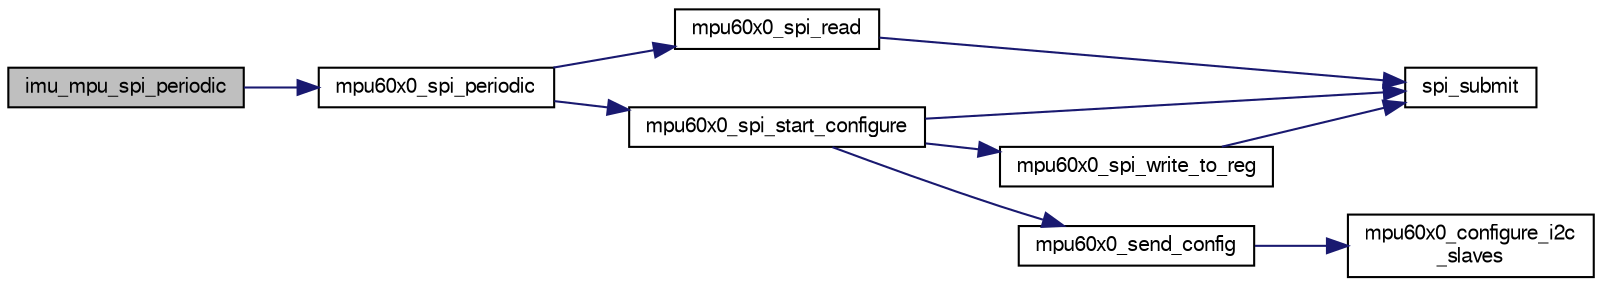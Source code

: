 digraph "imu_mpu_spi_periodic"
{
  edge [fontname="FreeSans",fontsize="10",labelfontname="FreeSans",labelfontsize="10"];
  node [fontname="FreeSans",fontsize="10",shape=record];
  rankdir="LR";
  Node1 [label="imu_mpu_spi_periodic",height=0.2,width=0.4,color="black", fillcolor="grey75", style="filled", fontcolor="black"];
  Node1 -> Node2 [color="midnightblue",fontsize="10",style="solid",fontname="FreeSans"];
  Node2 [label="mpu60x0_spi_periodic",height=0.2,width=0.4,color="black", fillcolor="white", style="filled",URL="$mpu60x0__spi_8h.html#ab3afb083a7e2aebe259e155720138e4f",tooltip="convenience function: read or start configuration if not already initialized "];
  Node2 -> Node3 [color="midnightblue",fontsize="10",style="solid",fontname="FreeSans"];
  Node3 [label="mpu60x0_spi_read",height=0.2,width=0.4,color="black", fillcolor="white", style="filled",URL="$mpu60x0__spi_8h.html#a2c59e2f5faa545396c71ce296743a4fb"];
  Node3 -> Node4 [color="midnightblue",fontsize="10",style="solid",fontname="FreeSans"];
  Node4 [label="spi_submit",height=0.2,width=0.4,color="black", fillcolor="white", style="filled",URL="$group__spi.html#ga5d383931766cb373ebad0b8bc26d439d",tooltip="Submit SPI transaction. "];
  Node2 -> Node5 [color="midnightblue",fontsize="10",style="solid",fontname="FreeSans"];
  Node5 [label="mpu60x0_spi_start_configure",height=0.2,width=0.4,color="black", fillcolor="white", style="filled",URL="$mpu60x0__spi_8h.html#a8982a3f8243691d3980c136cfa9fcb5c"];
  Node5 -> Node6 [color="midnightblue",fontsize="10",style="solid",fontname="FreeSans"];
  Node6 [label="mpu60x0_send_config",height=0.2,width=0.4,color="black", fillcolor="white", style="filled",URL="$mpu60x0_8c.html#a564470aa2f16b3f6665b99d9141f9ae7",tooltip="Configuration sequence called once before normal use. "];
  Node6 -> Node7 [color="midnightblue",fontsize="10",style="solid",fontname="FreeSans"];
  Node7 [label="mpu60x0_configure_i2c\l_slaves",height=0.2,width=0.4,color="black", fillcolor="white", style="filled",URL="$mpu60x0_8h.html#aedbe7307e6e7f522300178dd964c2f3b",tooltip="Configure I2C slaves of the MPU. "];
  Node5 -> Node8 [color="midnightblue",fontsize="10",style="solid",fontname="FreeSans"];
  Node8 [label="mpu60x0_spi_write_to_reg",height=0.2,width=0.4,color="black", fillcolor="white", style="filled",URL="$mpu60x0__spi_8c.html#af1fb9f28813ab2ad3e7f89298ca708c8"];
  Node8 -> Node4 [color="midnightblue",fontsize="10",style="solid",fontname="FreeSans"];
  Node5 -> Node4 [color="midnightblue",fontsize="10",style="solid",fontname="FreeSans"];
}
